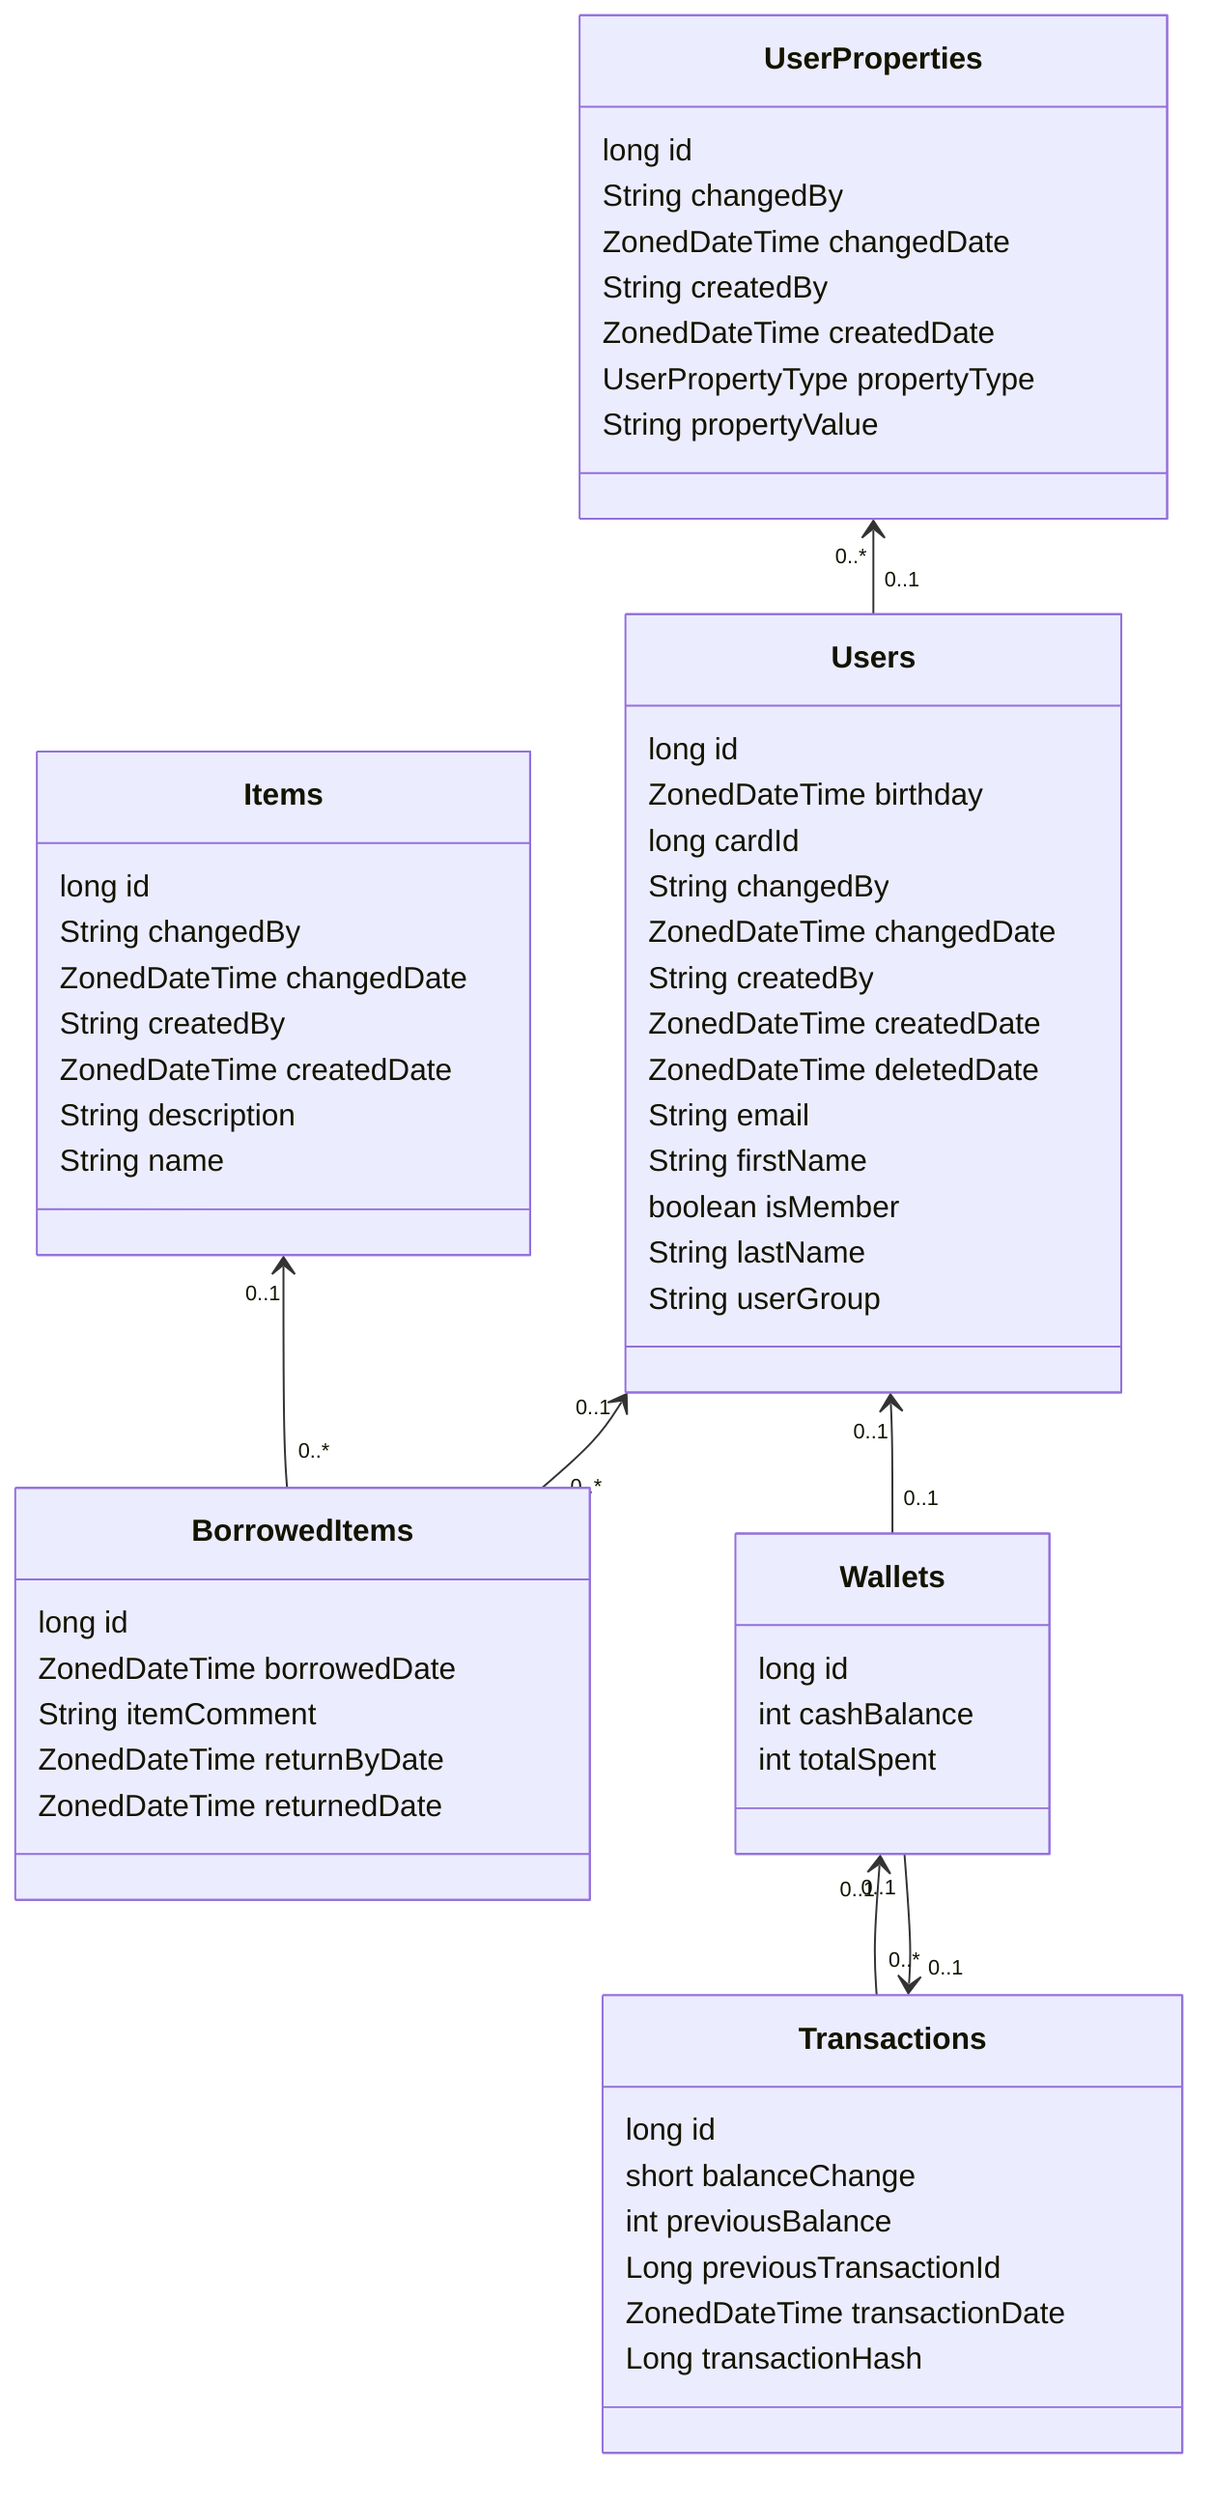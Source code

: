classDiagram
    direction BT
    class BorrowedItems {
        long id
        ZonedDateTime borrowedDate
        String itemComment
        ZonedDateTime returnByDate
        ZonedDateTime returnedDate
    }
    class Items {
        long id
        String changedBy
        ZonedDateTime changedDate
        String createdBy
        ZonedDateTime createdDate
        String description
        String name
    }
    class Transactions {
        long id
        short balanceChange
        int previousBalance
        Long previousTransactionId
        ZonedDateTime transactionDate
        Long transactionHash
    }
    class UserProperties {
        long id
        String changedBy
        ZonedDateTime changedDate
        String createdBy
        ZonedDateTime createdDate
        UserPropertyType propertyType
        String propertyValue
    }
    class Users {
        long id
        ZonedDateTime birthday
        long cardId
        String changedBy
        ZonedDateTime changedDate
        String createdBy
        ZonedDateTime createdDate
        ZonedDateTime deletedDate
        String email
        String firstName
        boolean isMember
        String lastName
        String userGroup
    }
    class Wallets {
        long id
        int cashBalance
        int totalSpent
    }

    BorrowedItems "0..*" --> "0..1" Items
    BorrowedItems "0..*" --> "0..1" Users
    Transactions "0..*" --> "0..1" Wallets
    Users "0..1" --> "0..*" UserProperties
    Wallets "0..1" --> "0..1" Transactions
    Wallets "0..1" --> "0..1" Users